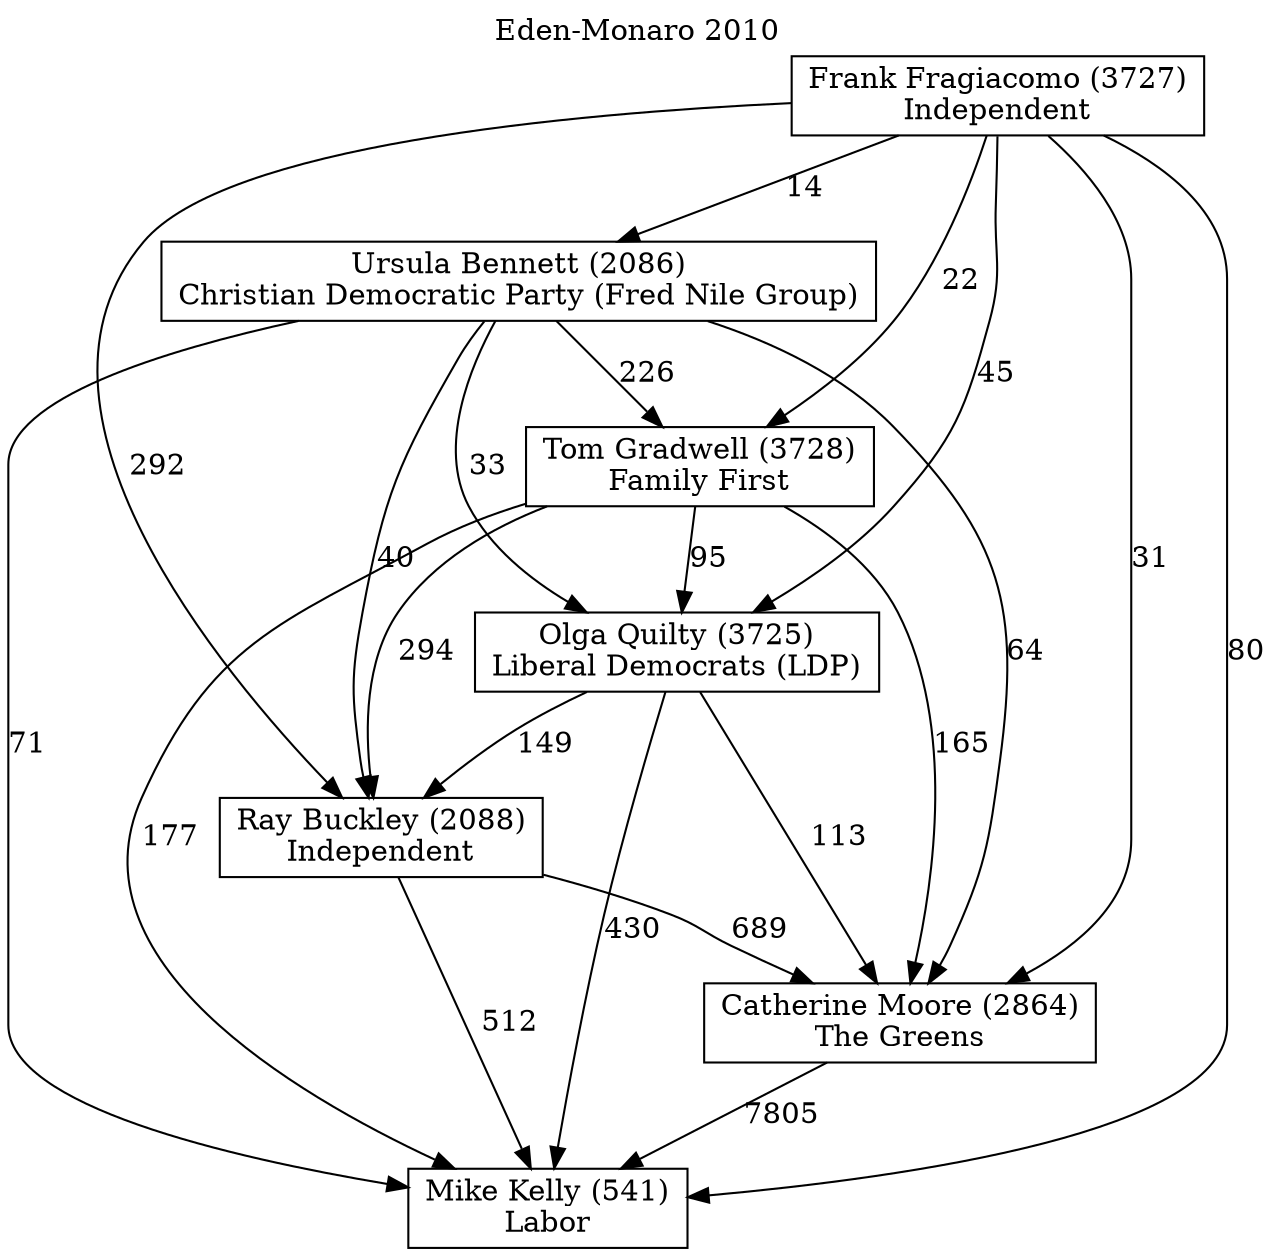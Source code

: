 // House preference flow
digraph "Mike Kelly (541)_Eden-Monaro_2010" {
	graph [label="Eden-Monaro 2010" labelloc=t mclimit=10]
	node [shape=box]
	"Catherine Moore (2864)" [label="Catherine Moore (2864)
The Greens"]
	"Frank Fragiacomo (3727)" [label="Frank Fragiacomo (3727)
Independent"]
	"Mike Kelly (541)" [label="Mike Kelly (541)
Labor"]
	"Olga Quilty (3725)" [label="Olga Quilty (3725)
Liberal Democrats (LDP)"]
	"Ray Buckley (2088)" [label="Ray Buckley (2088)
Independent"]
	"Tom Gradwell (3728)" [label="Tom Gradwell (3728)
Family First"]
	"Ursula Bennett (2086)" [label="Ursula Bennett (2086)
Christian Democratic Party (Fred Nile Group)"]
	"Catherine Moore (2864)" -> "Mike Kelly (541)" [label=7805]
	"Frank Fragiacomo (3727)" -> "Catherine Moore (2864)" [label=31]
	"Frank Fragiacomo (3727)" -> "Mike Kelly (541)" [label=80]
	"Frank Fragiacomo (3727)" -> "Olga Quilty (3725)" [label=45]
	"Frank Fragiacomo (3727)" -> "Ray Buckley (2088)" [label=292]
	"Frank Fragiacomo (3727)" -> "Tom Gradwell (3728)" [label=22]
	"Frank Fragiacomo (3727)" -> "Ursula Bennett (2086)" [label=14]
	"Olga Quilty (3725)" -> "Catherine Moore (2864)" [label=113]
	"Olga Quilty (3725)" -> "Mike Kelly (541)" [label=430]
	"Olga Quilty (3725)" -> "Ray Buckley (2088)" [label=149]
	"Ray Buckley (2088)" -> "Catherine Moore (2864)" [label=689]
	"Ray Buckley (2088)" -> "Mike Kelly (541)" [label=512]
	"Tom Gradwell (3728)" -> "Catherine Moore (2864)" [label=165]
	"Tom Gradwell (3728)" -> "Mike Kelly (541)" [label=177]
	"Tom Gradwell (3728)" -> "Olga Quilty (3725)" [label=95]
	"Tom Gradwell (3728)" -> "Ray Buckley (2088)" [label=294]
	"Ursula Bennett (2086)" -> "Catherine Moore (2864)" [label=64]
	"Ursula Bennett (2086)" -> "Mike Kelly (541)" [label=71]
	"Ursula Bennett (2086)" -> "Olga Quilty (3725)" [label=33]
	"Ursula Bennett (2086)" -> "Ray Buckley (2088)" [label=40]
	"Ursula Bennett (2086)" -> "Tom Gradwell (3728)" [label=226]
}
